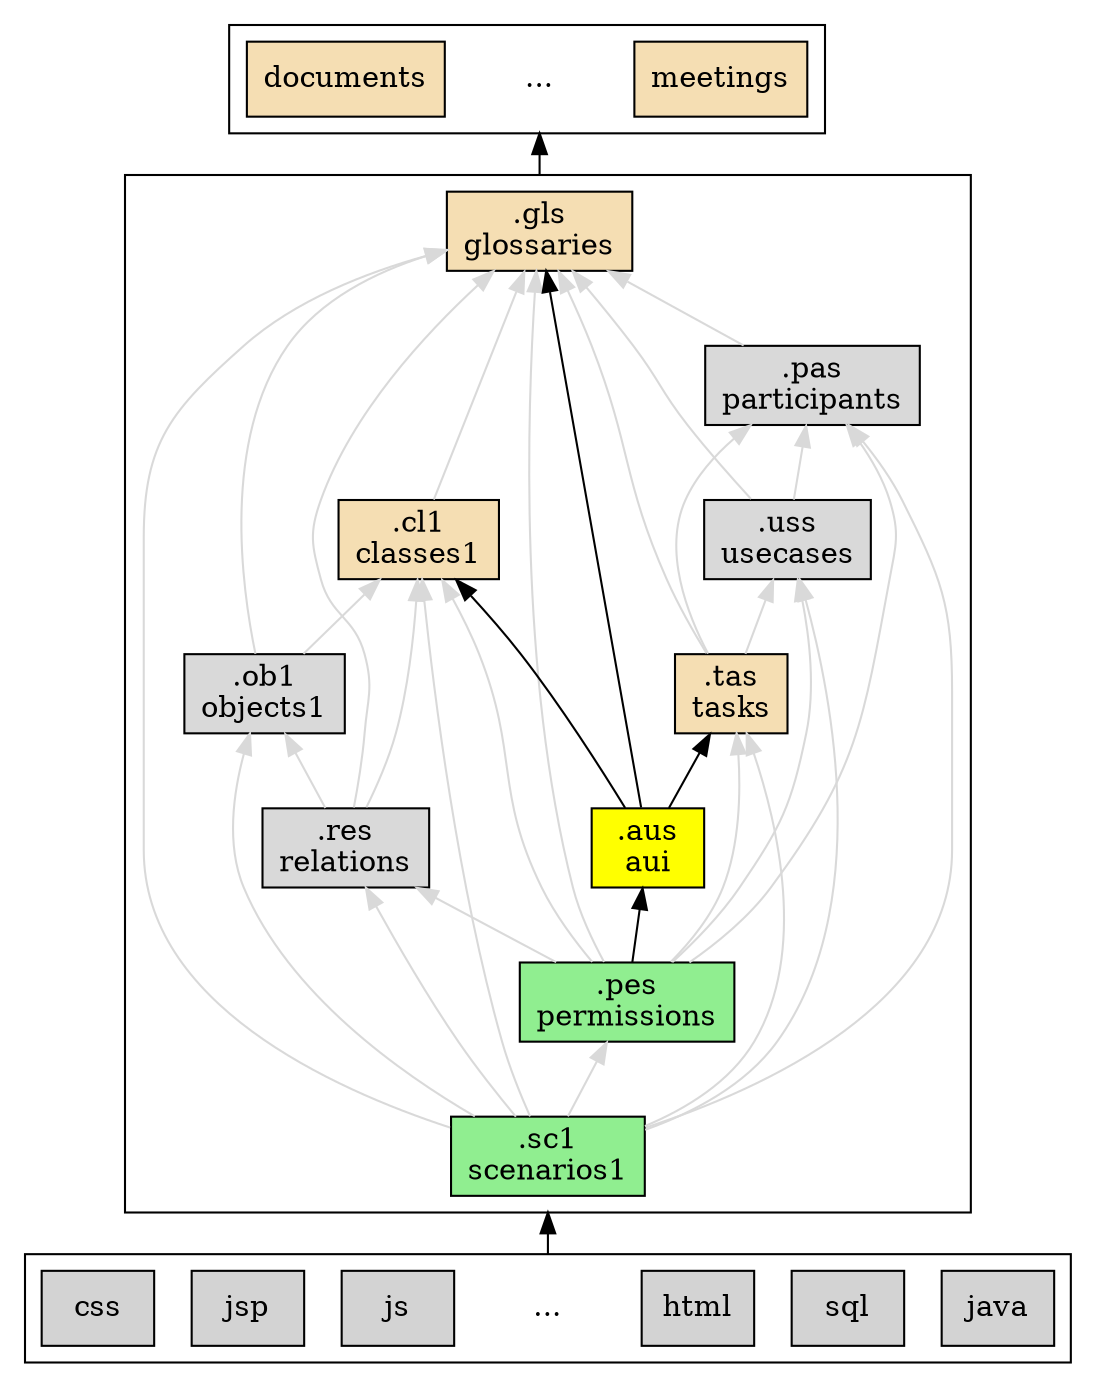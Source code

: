     digraph G {
      graph [
        rankdir = BT,
        compound = true ]
      node [fillcolor=wheat, style="filled" , shape=box] ;

      subgraph clusterRequirements {
          meetings ;
          moreDoc [label="...", fillcolor=white, color=white]
          documents ;

      }
      subgraph clusterModels {
      gl [fillcolor=wheat, label=".gls\nglossaries", penwidth=1] ;
      cl [fillcolor=wheat, label=".cl1\nclasses1", penwidth=1] ;
      ob [fillcolor=grey85, label=".ob1\nobjects1",  penwidth=1] ;
      sc [fillcolor=lightgreen, label=".sc1\nscenarios1",  penwidth=1] ;
      us [fillcolor=grey85, label=".uss\nusecases", penwidth=1] ;
      pe [fillcolor=lightgreen, label=".pes\npermissions", penwidth=1] ;
      re [fillcolor=grey85, label=".res\nrelations", penwidth=1] ;
      ta [fillcolor=wheat, label=".tas\ntasks", penwidth=1] ;
      pa [fillcolor=grey85, label=".pas\nparticipants", penwidth=1] ;
      au [fillcolor=yellow, label=".aus\naui", penwidth=1] ;
      cl -> gl [penwidth=1, color=grey85];
      ob -> gl [penwidth=1, color=grey85];
      ob -> cl [penwidth=1, color=grey85];
      re -> ob [penwidth=1, color=grey85];
      re -> cl [penwidth=1, color=grey85];
      re -> gl [penwidth=1, color=grey85]
      pa -> gl [penwidth=1, color=grey85]
      us -> gl [penwidth=1, color=grey85]
      us -> pa [penwidth=1, color=grey85];
      ta -> pa [penwidth=1, color=grey85];
      ta -> gl [penwidth=1, color=grey85];
      ta -> us [penwidth=1, color=grey85];
      au -> ta [penwidth=1, color=black];
      au -> gl [penwidth=1, color=black]
      au -> cl [penwidth=1, color=black];
      pe -> gl [penwidth=1, color=grey85]
      pe -> re [penwidth=1, color=grey85];
      pe -> cl [penwidth=1, color=grey85];
      pe -> ta [penwidth=1, color=grey85];
      pe -> us [penwidth=1, color=grey85];
      pe -> pa [penwidth=1, color=grey85];
      pe -> au [penwidth=1, color=black];
      sc -> cl [penwidth=1, color=grey85];
      sc -> re [penwidth=1, color=grey85];
      sc -> ob [penwidth=1, color=grey85];
      sc -> pa [penwidth=1, color=grey85];
      sc -> us [penwidth=1, color=grey85];
      sc -> ta [penwidth=1, color=grey85];
      sc -> pe [penwidth=1, color=grey85];
      sc -> gl [penwidth=1, color=grey85];

      /*
      sql -> re ;
      java -> cl ;
      java -> sql ;
      html -> au ;
    */
     }
     subgraph clusterImplementation {
         java [fillcolor=lightgrey] ;
         sql [fillcolor=lightgrey];
         html [fillcolor=lightgrey];
         moreImpl [label="...", fillcolor=white, color=white] ;
         js [fillcolor=lightgrey];
         jsp [fillcolor=lightgrey];
         css [fillcolor=lightgrey];

     }
      // requirements [width=2, color=white, fontcolor=grey28, fillcolor=grey90] ;

      gl -> moreDoc [ltail=clusterModels, lhead=clusterRequirements];
      moreImpl -> sc [ltail=clusterImplementation, lhead=clusterModels];

    }
